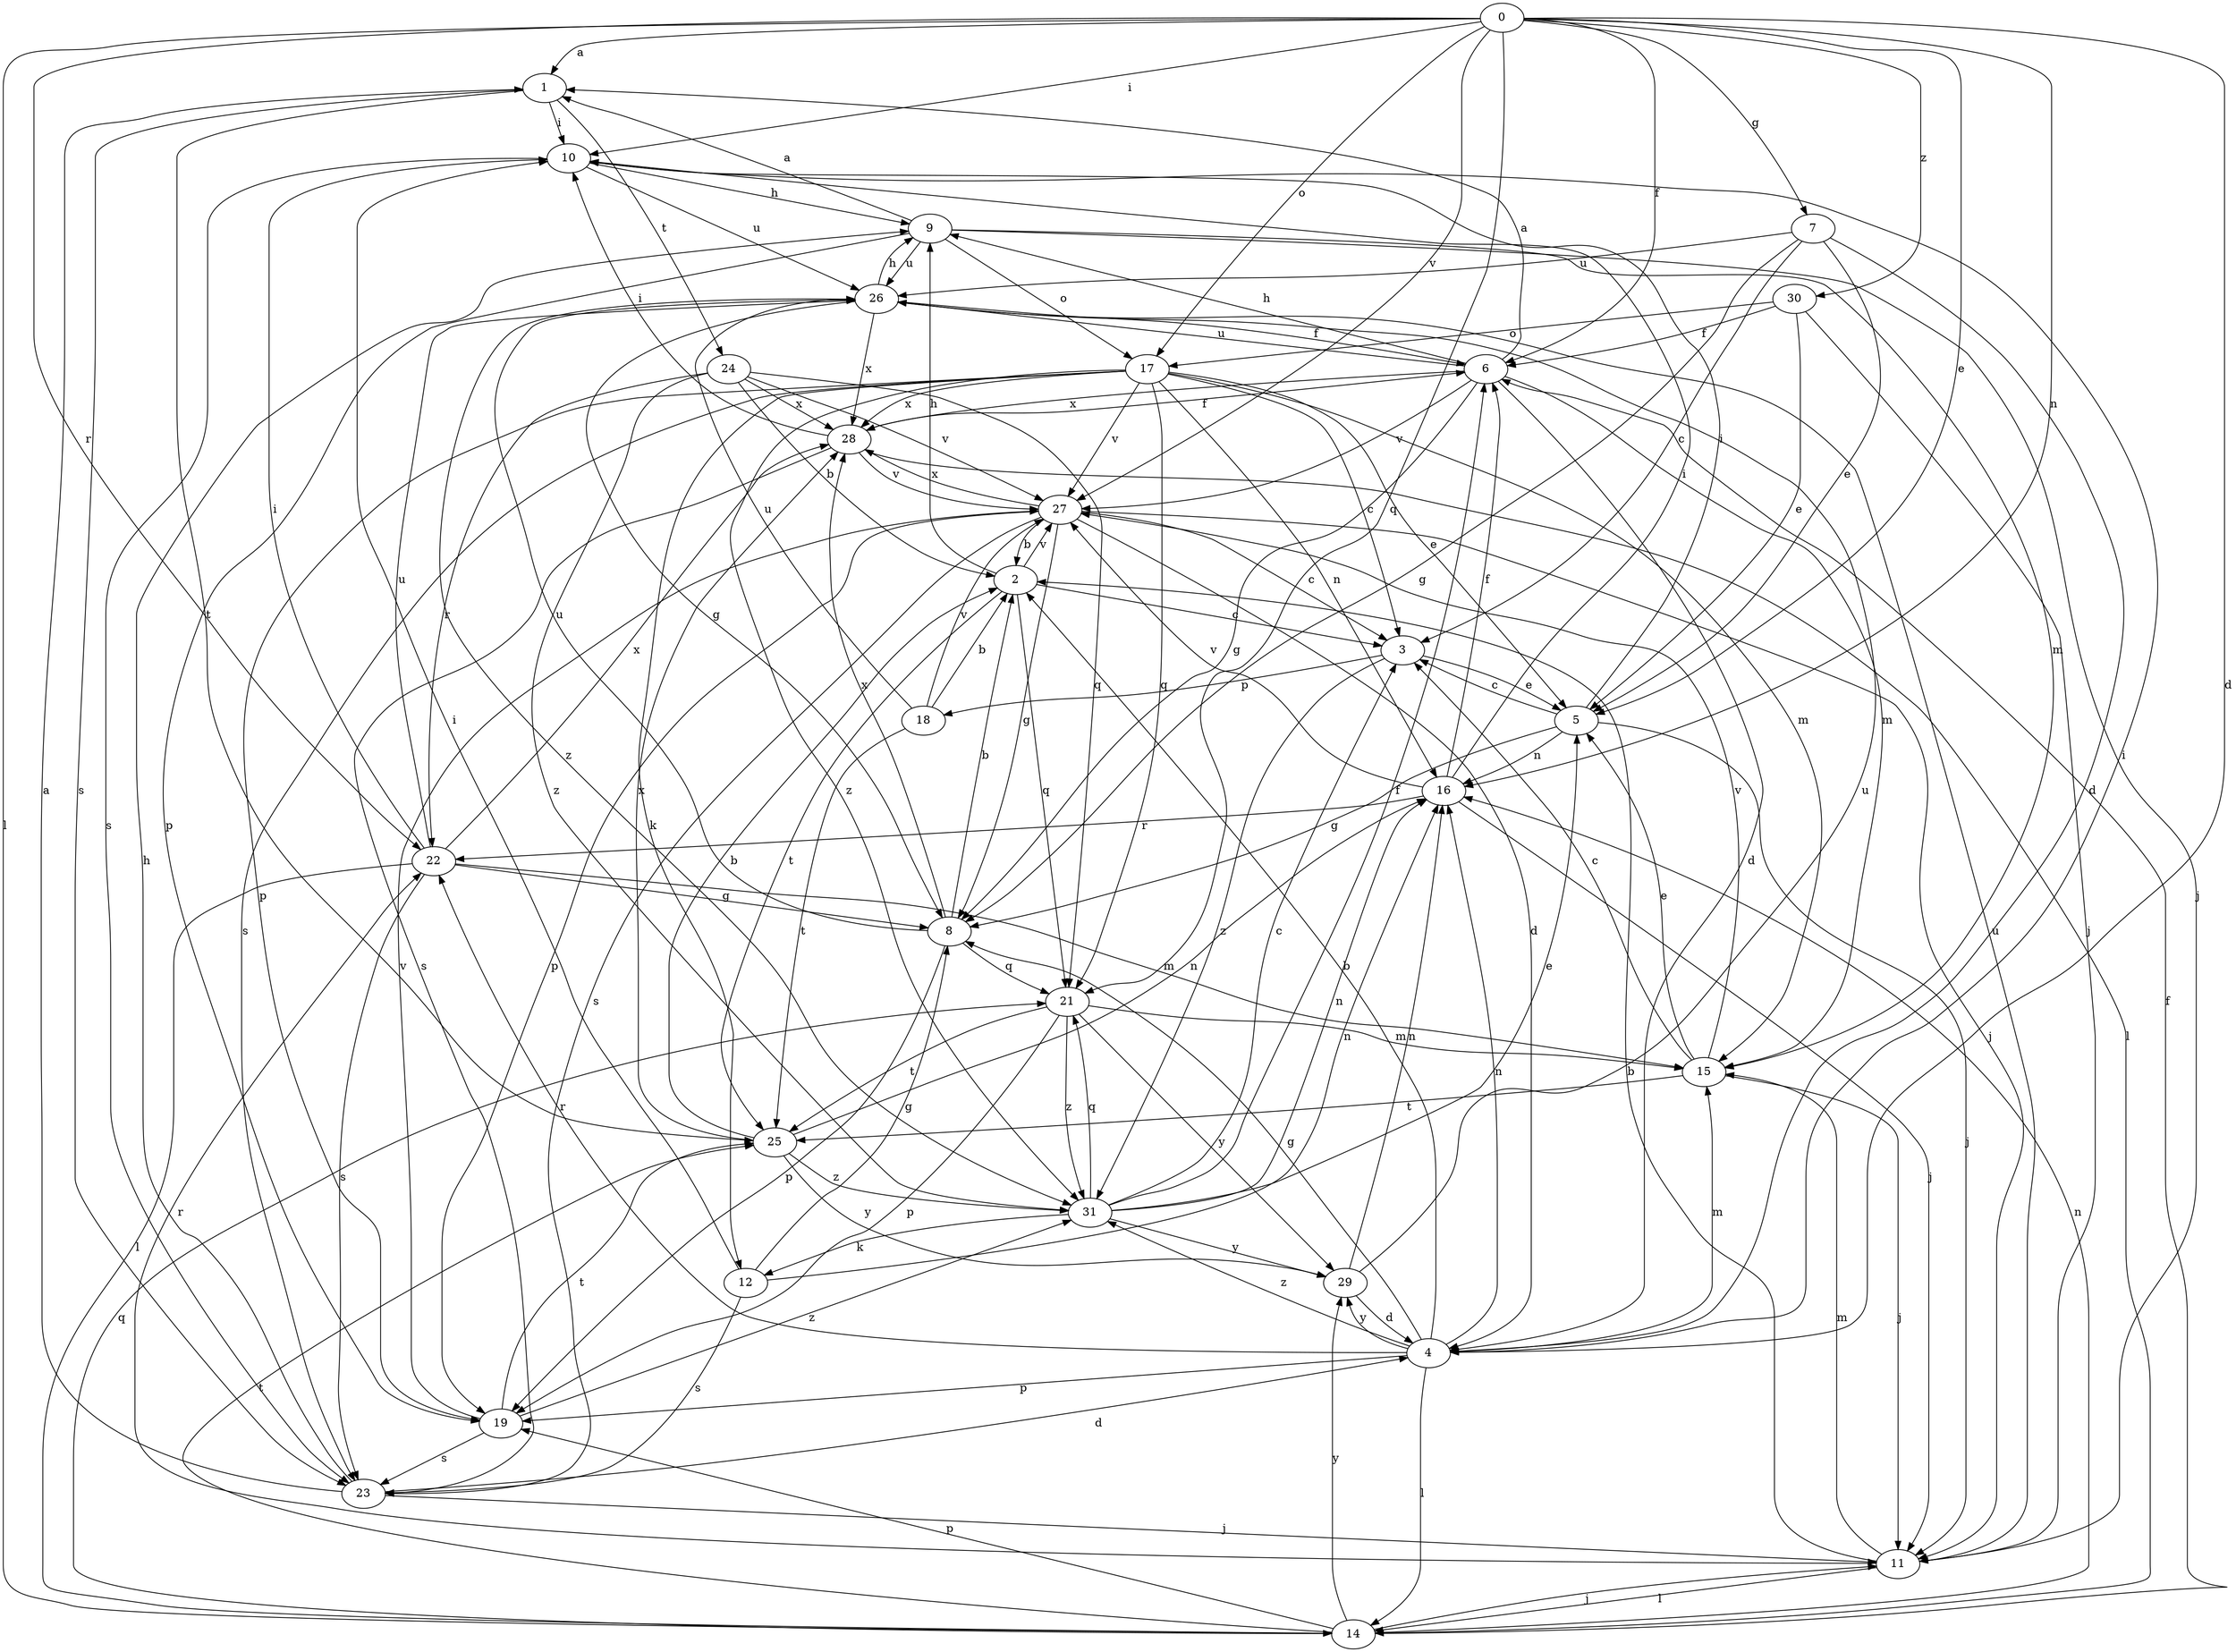 strict digraph  {
0;
1;
2;
3;
4;
5;
6;
7;
8;
9;
10;
11;
12;
14;
15;
16;
17;
18;
19;
21;
22;
23;
24;
25;
26;
27;
28;
29;
30;
31;
0 -> 1  [label=a];
0 -> 4  [label=d];
0 -> 5  [label=e];
0 -> 6  [label=f];
0 -> 7  [label=g];
0 -> 10  [label=i];
0 -> 14  [label=l];
0 -> 16  [label=n];
0 -> 17  [label=o];
0 -> 21  [label=q];
0 -> 22  [label=r];
0 -> 27  [label=v];
0 -> 30  [label=z];
1 -> 10  [label=i];
1 -> 23  [label=s];
1 -> 24  [label=t];
1 -> 25  [label=t];
2 -> 3  [label=c];
2 -> 9  [label=h];
2 -> 21  [label=q];
2 -> 25  [label=t];
2 -> 27  [label=v];
3 -> 5  [label=e];
3 -> 18  [label=p];
3 -> 31  [label=z];
4 -> 2  [label=b];
4 -> 8  [label=g];
4 -> 10  [label=i];
4 -> 14  [label=l];
4 -> 15  [label=m];
4 -> 16  [label=n];
4 -> 19  [label=p];
4 -> 22  [label=r];
4 -> 29  [label=y];
4 -> 31  [label=z];
5 -> 3  [label=c];
5 -> 8  [label=g];
5 -> 10  [label=i];
5 -> 11  [label=j];
5 -> 16  [label=n];
6 -> 1  [label=a];
6 -> 4  [label=d];
6 -> 8  [label=g];
6 -> 9  [label=h];
6 -> 15  [label=m];
6 -> 26  [label=u];
6 -> 27  [label=v];
6 -> 28  [label=x];
7 -> 3  [label=c];
7 -> 4  [label=d];
7 -> 5  [label=e];
7 -> 8  [label=g];
7 -> 26  [label=u];
8 -> 2  [label=b];
8 -> 19  [label=p];
8 -> 21  [label=q];
8 -> 26  [label=u];
8 -> 28  [label=x];
9 -> 1  [label=a];
9 -> 11  [label=j];
9 -> 15  [label=m];
9 -> 17  [label=o];
9 -> 19  [label=p];
9 -> 26  [label=u];
10 -> 9  [label=h];
10 -> 23  [label=s];
10 -> 26  [label=u];
11 -> 2  [label=b];
11 -> 14  [label=l];
11 -> 15  [label=m];
11 -> 22  [label=r];
11 -> 26  [label=u];
12 -> 8  [label=g];
12 -> 10  [label=i];
12 -> 16  [label=n];
12 -> 23  [label=s];
14 -> 6  [label=f];
14 -> 11  [label=j];
14 -> 16  [label=n];
14 -> 19  [label=p];
14 -> 21  [label=q];
14 -> 25  [label=t];
14 -> 29  [label=y];
15 -> 3  [label=c];
15 -> 5  [label=e];
15 -> 11  [label=j];
15 -> 25  [label=t];
15 -> 27  [label=v];
16 -> 6  [label=f];
16 -> 10  [label=i];
16 -> 11  [label=j];
16 -> 22  [label=r];
16 -> 27  [label=v];
17 -> 3  [label=c];
17 -> 5  [label=e];
17 -> 12  [label=k];
17 -> 15  [label=m];
17 -> 16  [label=n];
17 -> 19  [label=p];
17 -> 21  [label=q];
17 -> 23  [label=s];
17 -> 27  [label=v];
17 -> 28  [label=x];
17 -> 31  [label=z];
18 -> 2  [label=b];
18 -> 25  [label=t];
18 -> 26  [label=u];
18 -> 27  [label=v];
19 -> 23  [label=s];
19 -> 25  [label=t];
19 -> 27  [label=v];
19 -> 31  [label=z];
21 -> 15  [label=m];
21 -> 19  [label=p];
21 -> 25  [label=t];
21 -> 29  [label=y];
21 -> 31  [label=z];
22 -> 8  [label=g];
22 -> 10  [label=i];
22 -> 14  [label=l];
22 -> 15  [label=m];
22 -> 23  [label=s];
22 -> 26  [label=u];
22 -> 28  [label=x];
23 -> 1  [label=a];
23 -> 4  [label=d];
23 -> 9  [label=h];
23 -> 11  [label=j];
24 -> 2  [label=b];
24 -> 21  [label=q];
24 -> 22  [label=r];
24 -> 27  [label=v];
24 -> 28  [label=x];
24 -> 31  [label=z];
25 -> 2  [label=b];
25 -> 16  [label=n];
25 -> 28  [label=x];
25 -> 29  [label=y];
25 -> 31  [label=z];
26 -> 6  [label=f];
26 -> 8  [label=g];
26 -> 9  [label=h];
26 -> 28  [label=x];
26 -> 31  [label=z];
27 -> 2  [label=b];
27 -> 3  [label=c];
27 -> 4  [label=d];
27 -> 8  [label=g];
27 -> 11  [label=j];
27 -> 19  [label=p];
27 -> 23  [label=s];
27 -> 28  [label=x];
28 -> 6  [label=f];
28 -> 10  [label=i];
28 -> 14  [label=l];
28 -> 23  [label=s];
28 -> 27  [label=v];
29 -> 4  [label=d];
29 -> 16  [label=n];
29 -> 26  [label=u];
30 -> 5  [label=e];
30 -> 6  [label=f];
30 -> 11  [label=j];
30 -> 17  [label=o];
31 -> 3  [label=c];
31 -> 5  [label=e];
31 -> 6  [label=f];
31 -> 12  [label=k];
31 -> 16  [label=n];
31 -> 21  [label=q];
31 -> 29  [label=y];
}
